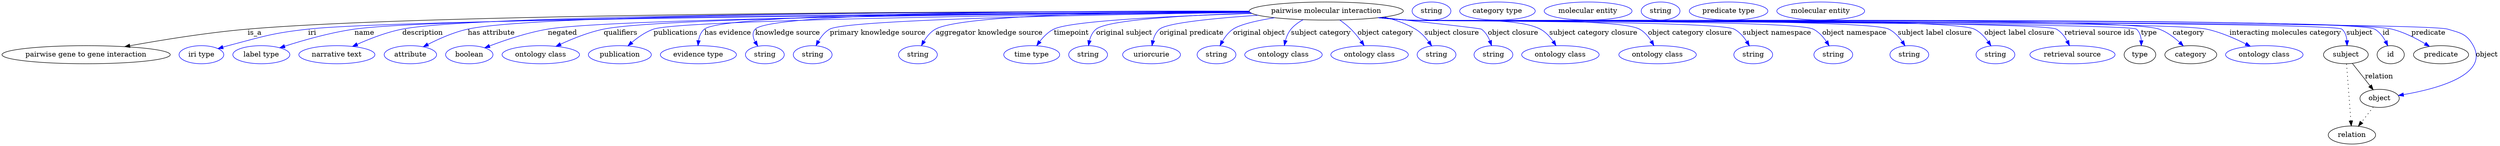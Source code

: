 digraph {
	graph [bb="0,0,4955,283"];
	node [label="\N"];
	"pairwise molecular interaction"	[height=0.5,
		label="pairwise molecular interaction",
		pos="2628,265",
		width=4.2427];
	"pairwise gene to gene interaction"	[height=0.5,
		pos="167.04,178",
		width=4.6399];
	"pairwise molecular interaction" -> "pairwise gene to gene interaction"	[label=is_a,
		lp="502.04,221.5",
		pos="e,243.86,194.02 2475.4,264.25 2052.9,264.49 874.34,262.09 488.04,229 408.29,222.17 318.32,207.55 253.96,195.87"];
	iri	[color=blue,
		height=0.5,
		label="iri type",
		pos="396.04,178",
		width=1.2277];
	"pairwise molecular interaction" -> iri	[color=blue,
		label=iri,
		lp="616.04,221.5",
		pos="e,428.96,190.15 2475.9,263.01 2037.5,259.92 791.37,249.43 608.04,229 536.31,221.01 518.83,214.38 449.04,196 445.66,195.11 442.19,\
194.14 438.71,193.12",
		style=solid];
	name	[color=blue,
		height=0.5,
		label="label type",
		pos="515.04,178",
		width=1.5707];
	"pairwise molecular interaction" -> name	[color=blue,
		label=name,
		lp="720.04,221.5",
		pos="e,551.68,191.78 2475.6,263.39 2050.8,261.37 873.37,253.61 700.04,229 651.81,222.15 598.23,206.78 561.2,194.88",
		style=solid];
	description	[color=blue,
		height=0.5,
		label="narrative text",
		pos="665.04,178",
		width=2.0943];
	"pairwise molecular interaction" -> description	[color=blue,
		label=description,
		lp="834.54,221.5",
		pos="e,695.92,194.52 2475.2,264.14 2064.4,264.1 956.42,260.98 794.04,229 763.11,222.91 729.99,209.92 705.05,198.71",
		style=solid];
	"has attribute"	[color=blue,
		height=0.5,
		label=attribute,
		pos="810.04,178",
		width=1.4443];
	"pairwise molecular interaction" -> "has attribute"	[color=blue,
		label="has attribute",
		lp="971.04,221.5",
		pos="e,835.75,193.79 2475.1,264.27 2084.9,264.47 1072.8,261.79 924.04,229 896.15,222.85 866.68,209.73 844.69,198.47",
		style=solid];
	negated	[color=blue,
		height=0.5,
		label=boolean,
		pos="927.04,178",
		width=1.2999];
	"pairwise molecular interaction" -> negated	[color=blue,
		label=negated,
		lp="1111,221.5",
		pos="e,957.55,191.76 2476,263.05 2113.1,260.44 1216.6,251.74 1082,229 1041.9,222.22 997.91,207.26 967.08,195.46",
		style=solid];
	qualifiers	[color=blue,
		height=0.5,
		label="ontology class",
		pos="1068,178",
		width=2.1304];
	"pairwise molecular interaction" -> qualifiers	[color=blue,
		label=qualifiers,
		lp="1226.5,221.5",
		pos="e,1098.2,194.6 2475.7,263.34 2131.9,261.41 1315.8,254.2 1193,229 1163.2,222.88 1131.4,210.05 1107.3,198.92",
		style=solid];
	publications	[color=blue,
		height=0.5,
		label=publication,
		pos="1225,178",
		width=1.7332];
	"pairwise molecular interaction" -> publications	[color=blue,
		label=publications,
		lp="1336,221.5",
		pos="e,1240.9,195.41 2476.5,262.48 2138.3,258.77 1347.1,248.08 1292,229 1276,223.44 1260.6,212.52 1248.7,202.3",
		style=solid];
	"has evidence"	[color=blue,
		height=0.5,
		label="evidence type",
		pos="1381,178",
		width=2.0943];
	"pairwise molecular interaction" -> "has evidence"	[color=blue,
		label="has evidence",
		lp="1439.5,221.5",
		pos="e,1380.2,196.13 2475.1,264.57 2153.7,265.11 1434.3,262.53 1393,229 1386.2,223.48 1382.9,214.85 1381.3,206.3",
		style=solid];
	"knowledge source"	[color=blue,
		height=0.5,
		label=string,
		pos="1513,178",
		width=1.0652];
	"pairwise molecular interaction" -> "knowledge source"	[color=blue,
		label="knowledge source",
		lp="1558.5,221.5",
		pos="e,1499,195.21 2475,264.85 2173.3,265.75 1527.6,263.61 1494,229 1487.3,222.1 1489.2,212.61 1493.7,203.74",
		style=solid];
	"primary knowledge source"	[color=blue,
		height=0.5,
		label=string,
		pos="1608,178",
		width=1.0652];
	"pairwise molecular interaction" -> "primary knowledge source"	[color=blue,
		label="primary knowledge source",
		lp="1737,221.5",
		pos="e,1614.7,196.12 2477.1,262.21 2209.8,258.53 1677.9,248.78 1642,229 1632.4,223.67 1624.9,214.3 1619.5,205.1",
		style=solid];
	"aggregator knowledge source"	[color=blue,
		height=0.5,
		label=string,
		pos="1817,178",
		width=1.0652];
	"pairwise molecular interaction" -> "aggregator knowledge source"	[color=blue,
		label="aggregator knowledge source",
		lp="1958.5,221.5",
		pos="e,1824.1,196.09 2475.3,264.3 2264.7,263.62 1905,258.13 1852,229 1842.3,223.64 1834.6,214.27 1829,205.07",
		style=solid];
	timepoint	[color=blue,
		height=0.5,
		label="time type",
		pos="2043,178",
		width=1.5346];
	"pairwise molecular interaction" -> timepoint	[color=blue,
		label=timepoint,
		lp="2122,221.5",
		pos="e,2053,196.1 2480.7,260.24 2332.7,255.54 2121.6,245.97 2087,229 2075.8,223.48 2066.2,213.68 2058.9,204.21",
		style=solid];
	"original subject"	[color=blue,
		height=0.5,
		label=string,
		pos="2155,178",
		width=1.0652];
	"pairwise molecular interaction" -> "original subject"	[color=blue,
		label="original subject",
		lp="2227,221.5",
		pos="e,2155.8,196.11 2479.3,260.8 2355.3,256.79 2195.1,247.98 2171,229 2163.9,223.39 2159.9,214.63 2157.7,205.99",
		style=solid];
	"original predicate"	[color=blue,
		height=0.5,
		label=uriorcurie,
		pos="2281,178",
		width=1.5887];
	"pairwise molecular interaction" -> "original predicate"	[color=blue,
		label="original predicate",
		lp="2360.5,221.5",
		pos="e,2281.9,196.02 2492.7,256.63 2408.2,250.84 2312.6,241.63 2297,229 2290,223.29 2286,214.5 2283.8,205.87",
		style=solid];
	"original object"	[color=blue,
		height=0.5,
		label=string,
		pos="2410,178",
		width=1.0652];
	"pairwise molecular interaction" -> "original object"	[color=blue,
		label="original object",
		lp="2494.5,221.5",
		pos="e,2417,196.01 2525.3,251.68 2490.7,246.03 2457.3,238.46 2443,229 2434.2,223.1 2427.1,213.92 2421.8,205.02",
		style=solid];
	"subject category"	[color=blue,
		height=0.5,
		label="ontology class",
		pos="2543,178",
		width=2.1304];
	"pairwise molecular interaction" -> "subject category"	[color=blue,
		label="subject category",
		lp="2617.5,221.5",
		pos="e,2544.8,196.38 2582,247.75 2573.1,242.87 2564.5,236.69 2558,229 2552.6,222.56 2549.2,214.22 2546.9,206.2",
		style=solid];
	"object category"	[color=blue,
		height=0.5,
		label="ontology class",
		pos="2714,178",
		width=2.1304];
	"pairwise molecular interaction" -> "object category"	[color=blue,
		label="object category",
		lp="2745.5,221.5",
		pos="e,2703.2,196.26 2654.7,247.26 2662.3,241.88 2670.3,235.6 2677,229 2684.5,221.69 2691.5,212.79 2697.5,204.54",
		style=solid];
	"subject closure"	[color=blue,
		height=0.5,
		label=string,
		pos="2847,178",
		width=1.0652];
	"pairwise molecular interaction" -> "subject closure"	[color=blue,
		label="subject closure",
		lp="2877.5,221.5",
		pos="e,2837.4,195.52 2742.7,253.08 2764.4,247.83 2786.2,240.15 2805,229 2815.5,222.82 2824.6,213.05 2831.6,203.78",
		style=solid];
	"object closure"	[color=blue,
		height=0.5,
		label=string,
		pos="2960,178",
		width=1.0652];
	"pairwise molecular interaction" -> "object closure"	[color=blue,
		label="object closure",
		lp="2999,221.5",
		pos="e,2956.3,196.17 2736.5,252.29 2824.3,242.7 2933.9,230.49 2936,229 2943.9,223.4 2949.3,214.52 2952.9,205.79",
		style=solid];
	"subject category closure"	[color=blue,
		height=0.5,
		label="ontology class",
		pos="3093,178",
		width=2.1304];
	"pairwise molecular interaction" -> "subject category closure"	[color=blue,
		label="subject category closure",
		lp="3158.5,221.5",
		pos="e,3084.3,196.05 2735.6,252.16 2753.8,250.32 2772.4,248.53 2790,247 2848.4,241.94 3001.1,256.17 3053,229 3063.5,223.53 3072.1,214.01 \
3078.7,204.73",
		style=solid];
	"object category closure"	[color=blue,
		height=0.5,
		label="ontology class",
		pos="3286,178",
		width=2.1304];
	"pairwise molecular interaction" -> "object category closure"	[color=blue,
		label="object category closure",
		lp="3350.5,221.5",
		pos="e,3278.7,196.13 2733.4,251.93 2752.2,250.06 2771.7,248.32 2790,247 2841.1,243.33 3205,253.21 3250,229 3260,223.63 3267.9,214.12 \
3273.7,204.83",
		style=solid];
	"subject namespace"	[color=blue,
		height=0.5,
		label=string,
		pos="3476,178",
		width=1.0652];
	"pairwise molecular interaction" -> "subject namespace"	[color=blue,
		label="subject namespace",
		lp="3523,221.5",
		pos="e,3468.3,195.71 2732.5,251.85 2751.6,249.96 2771.4,248.23 2790,247 2826,244.62 3406,245.45 3438,229 3448.5,223.64 3456.8,213.95 \
3463.1,204.52",
		style=solid];
	"object namespace"	[color=blue,
		height=0.5,
		label=string,
		pos="3635,178",
		width=1.0652];
	"pairwise molecular interaction" -> "object namespace"	[color=blue,
		label="object namespace",
		lp="3677,221.5",
		pos="e,3626.7,195.75 2732.1,251.81 2751.3,249.91 2771.3,248.19 2790,247 2834.7,244.16 3554.9,248.83 3595,229 3605.9,223.64 3614.7,213.82 \
3621.3,204.29",
		style=solid];
	"subject label closure"	[color=blue,
		height=0.5,
		label=string,
		pos="3786,178",
		width=1.0652];
	"pairwise molecular interaction" -> "subject label closure"	[color=blue,
		label="subject label closure",
		lp="3837,221.5",
		pos="e,3777.4,195.78 2732.1,251.75 2751.3,249.86 2771.3,248.16 2790,247 2843,243.73 3697.3,252.15 3745,229 3756,223.68 3765.1,213.86 \
3771.8,204.32",
		style=solid];
	"object label closure"	[color=blue,
		height=0.5,
		label=string,
		pos="3957,178",
		width=1.0652];
	"pairwise molecular interaction" -> "object label closure"	[color=blue,
		label="object label closure",
		lp="4004.5,221.5",
		pos="e,3948.1,195.8 2731.6,251.75 2751,249.85 2771.1,248.14 2790,247 2852.4,243.23 3858.6,255.85 3915,229 3926.2,223.7 3935.4,213.89 \
3942.4,204.35",
		style=solid];
	"retrieval source ids"	[color=blue,
		height=0.5,
		label="retrieval source",
		pos="4110,178",
		width=2.347];
	"pairwise molecular interaction" -> "retrieval source ids"	[color=blue,
		label="retrieval source ids",
		lp="4163.5,221.5",
		pos="e,4104,196.17 2731.6,251.72 2751,249.82 2771.1,248.12 2790,247 2825.8,244.88 4046.8,246.4 4078,229 4087.5,223.74 4094.6,214.38 4099.6,\
205.17",
		style=solid];
	type	[height=0.5,
		pos="4244,178",
		width=0.86659];
	"pairwise molecular interaction" -> type	[color=blue,
		label=type,
		lp="4262,221.5",
		pos="e,4246.7,195.98 2731.6,251.7 2751,249.8 2771.1,248.11 2790,247 2810.1,245.82 4222,242.28 4237,229 4243.5,223.32 4246,214.65 4246.7,\
206.11",
		style=solid];
	category	[height=0.5,
		pos="4345,178",
		width=1.4263];
	"pairwise molecular interaction" -> category	[color=blue,
		label=category,
		lp="4340.5,221.5",
		pos="e,4330.3,195.47 2731.6,251.69 2751,249.79 2771.1,248.1 2790,247 2872.8,242.17 4203.9,256.76 4282,229 4297.3,223.58 4311.6,212.82 \
4322.8,202.67",
		style=solid];
	"interacting molecules category"	[color=blue,
		height=0.5,
		label="ontology class",
		pos="4491,178",
		width=2.1304];
	"pairwise molecular interaction" -> "interacting molecules category"	[color=blue,
		label="interacting molecules category",
		lp="4533,221.5",
		pos="e,4463.3,194.83 2731.2,251.72 2750.7,249.81 2771,248.11 2790,247 2878,241.9 4289.9,247.43 4376,229 4403.4,223.14 4432.3,210.55 4454.3,\
199.47",
		style=solid];
	subject	[height=0.5,
		pos="4653,178",
		width=1.2277];
	"pairwise molecular interaction" -> subject	[color=blue,
		label=subject,
		lp="4680,221.5",
		pos="e,4655.4,196.03 2731.2,251.7 2750.7,249.79 2771,248.09 2790,247 2815.8,245.53 4625.5,245.81 4645,229 4651.6,223.37 4654.3,214.71 \
4655.1,206.18",
		style=solid];
	id	[height=0.5,
		pos="4742,178",
		width=0.75];
	"pairwise molecular interaction" -> id	[color=blue,
		label=id,
		lp="4733,221.5",
		pos="e,4736.3,195.7 2731.2,251.69 2750.7,249.78 2771,248.09 2790,247 2843.3,243.96 4663.4,254.82 4710,229 4719.6,223.69 4726.8,214.14 \
4731.9,204.8",
		style=solid];
	predicate	[height=0.5,
		pos="4842,178",
		width=1.5165];
	"pairwise molecular interaction" -> predicate	[color=blue,
		label=predicate,
		lp="4817,221.5",
		pos="e,4819.1,194.59 2731.2,251.69 2750.7,249.78 2771,248.09 2790,247 2898.4,240.83 4638.6,254.86 4744,229 4767.6,223.21 4792,210.84 \
4810.5,199.84",
		style=solid];
	object	[height=0.5,
		pos="4720,91",
		width=1.0832];
	"pairwise molecular interaction" -> object	[color=blue,
		label=object,
		lp="4933,178",
		pos="e,4757.4,96.861 2731.2,251.68 2750.7,249.77 2771,248.08 2790,247 2847.3,243.75 4800.1,245.49 4855,229 4880.9,221.24 4893.1,219.72 \
4906,196 4937.9,137.39 4832.6,109.74 4767.5,98.523",
		style=solid];
	association_type	[color=blue,
		height=0.5,
		label=string,
		pos="2837,265",
		width=1.0652];
	association_category	[color=blue,
		height=0.5,
		label="category type",
		pos="2968,265",
		width=2.0762];
	subject -> object	[label=relation,
		lp="4719,134.5",
		pos="e,4707.4,108.05 4666,160.61 4675.9,147.95 4689.9,130.24 4701.1,115.98"];
	relation	[height=0.5,
		pos="4665,18",
		width=1.2999];
	subject -> relation	[pos="e,4663.7,36.188 4654.3,159.79 4656.4,132.48 4660.5,78.994 4663,46.38",
		style=dotted];
	"pairwise molecular interaction_subject"	[color=blue,
		height=0.5,
		label="molecular entity",
		pos="3148,265",
		width=2.4192];
	"pairwise molecular interaction_id"	[color=blue,
		height=0.5,
		label=string,
		pos="3291,265",
		width=1.0652];
	"pairwise molecular interaction_predicate"	[color=blue,
		height=0.5,
		label="predicate type",
		pos="3425,265",
		width=2.1665];
	object -> relation	[pos="e,4677.8,35.54 4707.6,73.889 4700.6,64.939 4691.9,53.617 4684.1,43.584",
		style=dotted];
	"pairwise molecular interaction_object"	[color=blue,
		height=0.5,
		label="molecular entity",
		pos="3608,265",
		width=2.4192];
}
